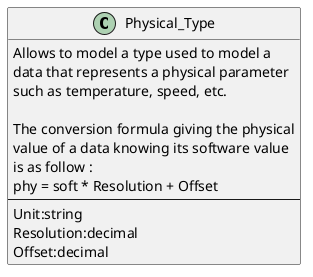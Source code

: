@startuml

class Physical_Type
{
  Allows to model a type used to model a
  data that represents a physical parameter
  such as temperature, speed, etc.

  The conversion formula giving the physical
  value of a data knowing its software value
  is as follow :
  phy = soft * Resolution + Offset
  --
  Unit:string
  Resolution:decimal
  Offset:decimal
}

@enduml